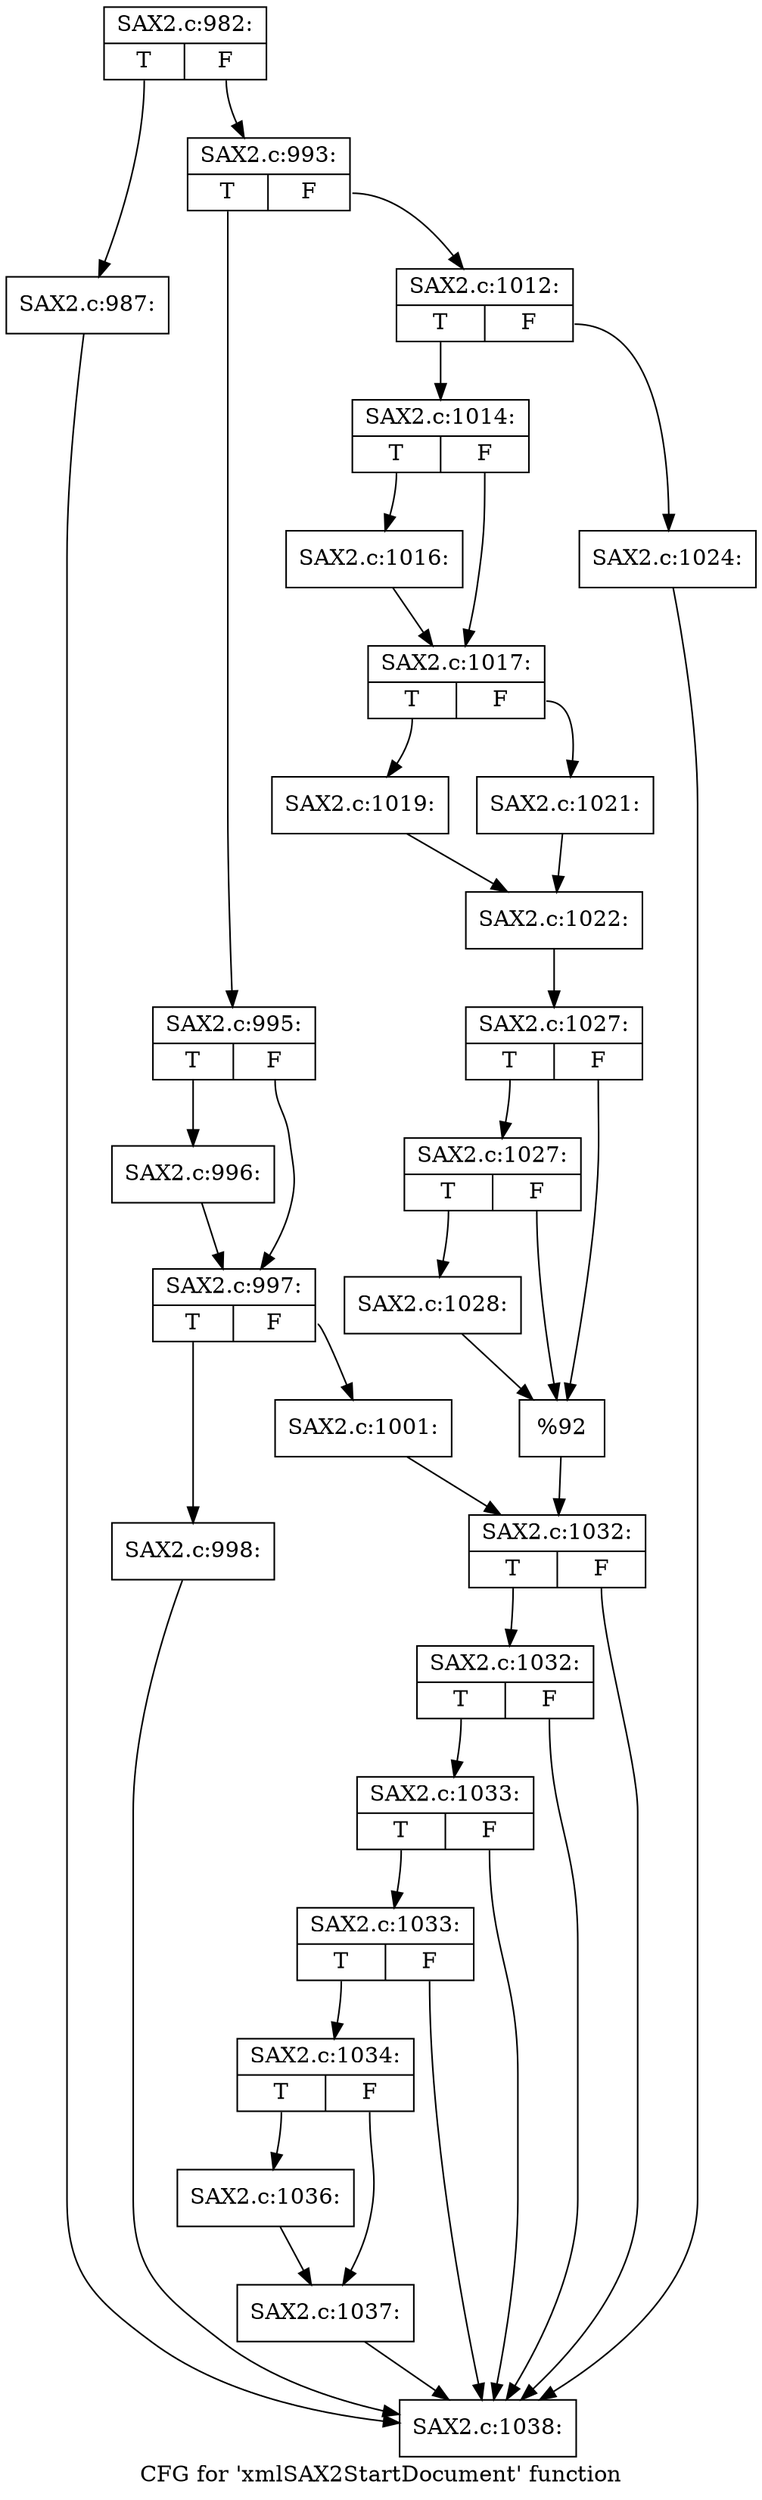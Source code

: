 digraph "CFG for 'xmlSAX2StartDocument' function" {
	label="CFG for 'xmlSAX2StartDocument' function";

	Node0x41b9b20 [shape=record,label="{SAX2.c:982:|{<s0>T|<s1>F}}"];
	Node0x41b9b20:s0 -> Node0x41ba720;
	Node0x41b9b20:s1 -> Node0x41ba770;
	Node0x41ba720 [shape=record,label="{SAX2.c:987:}"];
	Node0x41ba720 -> Node0x41c3150;
	Node0x41ba770 [shape=record,label="{SAX2.c:993:|{<s0>T|<s1>F}}"];
	Node0x41ba770:s0 -> Node0x41bab20;
	Node0x41ba770:s1 -> Node0x41babc0;
	Node0x41bab20 [shape=record,label="{SAX2.c:995:|{<s0>T|<s1>F}}"];
	Node0x41bab20:s0 -> Node0x41baff0;
	Node0x41bab20:s1 -> Node0x41bb040;
	Node0x41baff0 [shape=record,label="{SAX2.c:996:}"];
	Node0x41baff0 -> Node0x41bb040;
	Node0x41bb040 [shape=record,label="{SAX2.c:997:|{<s0>T|<s1>F}}"];
	Node0x41bb040:s0 -> Node0x41bbd50;
	Node0x41bb040:s1 -> Node0x41bc190;
	Node0x41bbd50 [shape=record,label="{SAX2.c:998:}"];
	Node0x41bbd50 -> Node0x41c3150;
	Node0x41bc190 [shape=record,label="{SAX2.c:1001:}"];
	Node0x41bc190 -> Node0x41bab70;
	Node0x41babc0 [shape=record,label="{SAX2.c:1012:|{<s0>T|<s1>F}}"];
	Node0x41babc0:s0 -> Node0x41be8b0;
	Node0x41babc0:s1 -> Node0x41bef10;
	Node0x41be8b0 [shape=record,label="{SAX2.c:1014:|{<s0>T|<s1>F}}"];
	Node0x41be8b0:s0 -> Node0x41be610;
	Node0x41be8b0:s1 -> Node0x41be660;
	Node0x41be610 [shape=record,label="{SAX2.c:1016:}"];
	Node0x41be610 -> Node0x41be660;
	Node0x41be660 [shape=record,label="{SAX2.c:1017:|{<s0>T|<s1>F}}"];
	Node0x41be660:s0 -> Node0x41c03b0;
	Node0x41be660:s1 -> Node0x41c0450;
	Node0x41c03b0 [shape=record,label="{SAX2.c:1019:}"];
	Node0x41c03b0 -> Node0x41c0400;
	Node0x41c0450 [shape=record,label="{SAX2.c:1021:}"];
	Node0x41c0450 -> Node0x41c0400;
	Node0x41c0400 [shape=record,label="{SAX2.c:1022:}"];
	Node0x41c0400 -> Node0x41beec0;
	Node0x41bef10 [shape=record,label="{SAX2.c:1024:}"];
	Node0x41bef10 -> Node0x41c3150;
	Node0x41beec0 [shape=record,label="{SAX2.c:1027:|{<s0>T|<s1>F}}"];
	Node0x41beec0:s0 -> Node0x41c1e50;
	Node0x41beec0:s1 -> Node0x41c1e00;
	Node0x41c1e50 [shape=record,label="{SAX2.c:1027:|{<s0>T|<s1>F}}"];
	Node0x41c1e50:s0 -> Node0x41c10d0;
	Node0x41c1e50:s1 -> Node0x41c1e00;
	Node0x41c10d0 [shape=record,label="{SAX2.c:1028:}"];
	Node0x41c10d0 -> Node0x41c1e00;
	Node0x41c1e00 [shape=record,label="{%92}"];
	Node0x41c1e00 -> Node0x41bab70;
	Node0x41bab70 [shape=record,label="{SAX2.c:1032:|{<s0>T|<s1>F}}"];
	Node0x41bab70:s0 -> Node0x41c3240;
	Node0x41bab70:s1 -> Node0x41c3150;
	Node0x41c3240 [shape=record,label="{SAX2.c:1032:|{<s0>T|<s1>F}}"];
	Node0x41c3240:s0 -> Node0x41c31f0;
	Node0x41c3240:s1 -> Node0x41c3150;
	Node0x41c31f0 [shape=record,label="{SAX2.c:1033:|{<s0>T|<s1>F}}"];
	Node0x41c31f0:s0 -> Node0x41c31a0;
	Node0x41c31f0:s1 -> Node0x41c3150;
	Node0x41c31a0 [shape=record,label="{SAX2.c:1033:|{<s0>T|<s1>F}}"];
	Node0x41c31a0:s0 -> Node0x41c2c80;
	Node0x41c31a0:s1 -> Node0x41c3150;
	Node0x41c2c80 [shape=record,label="{SAX2.c:1034:|{<s0>T|<s1>F}}"];
	Node0x41c2c80:s0 -> Node0x41c45a0;
	Node0x41c2c80:s1 -> Node0x41c4c10;
	Node0x41c45a0 [shape=record,label="{SAX2.c:1036:}"];
	Node0x41c45a0 -> Node0x41c4c10;
	Node0x41c4c10 [shape=record,label="{SAX2.c:1037:}"];
	Node0x41c4c10 -> Node0x41c3150;
	Node0x41c3150 [shape=record,label="{SAX2.c:1038:}"];
}
